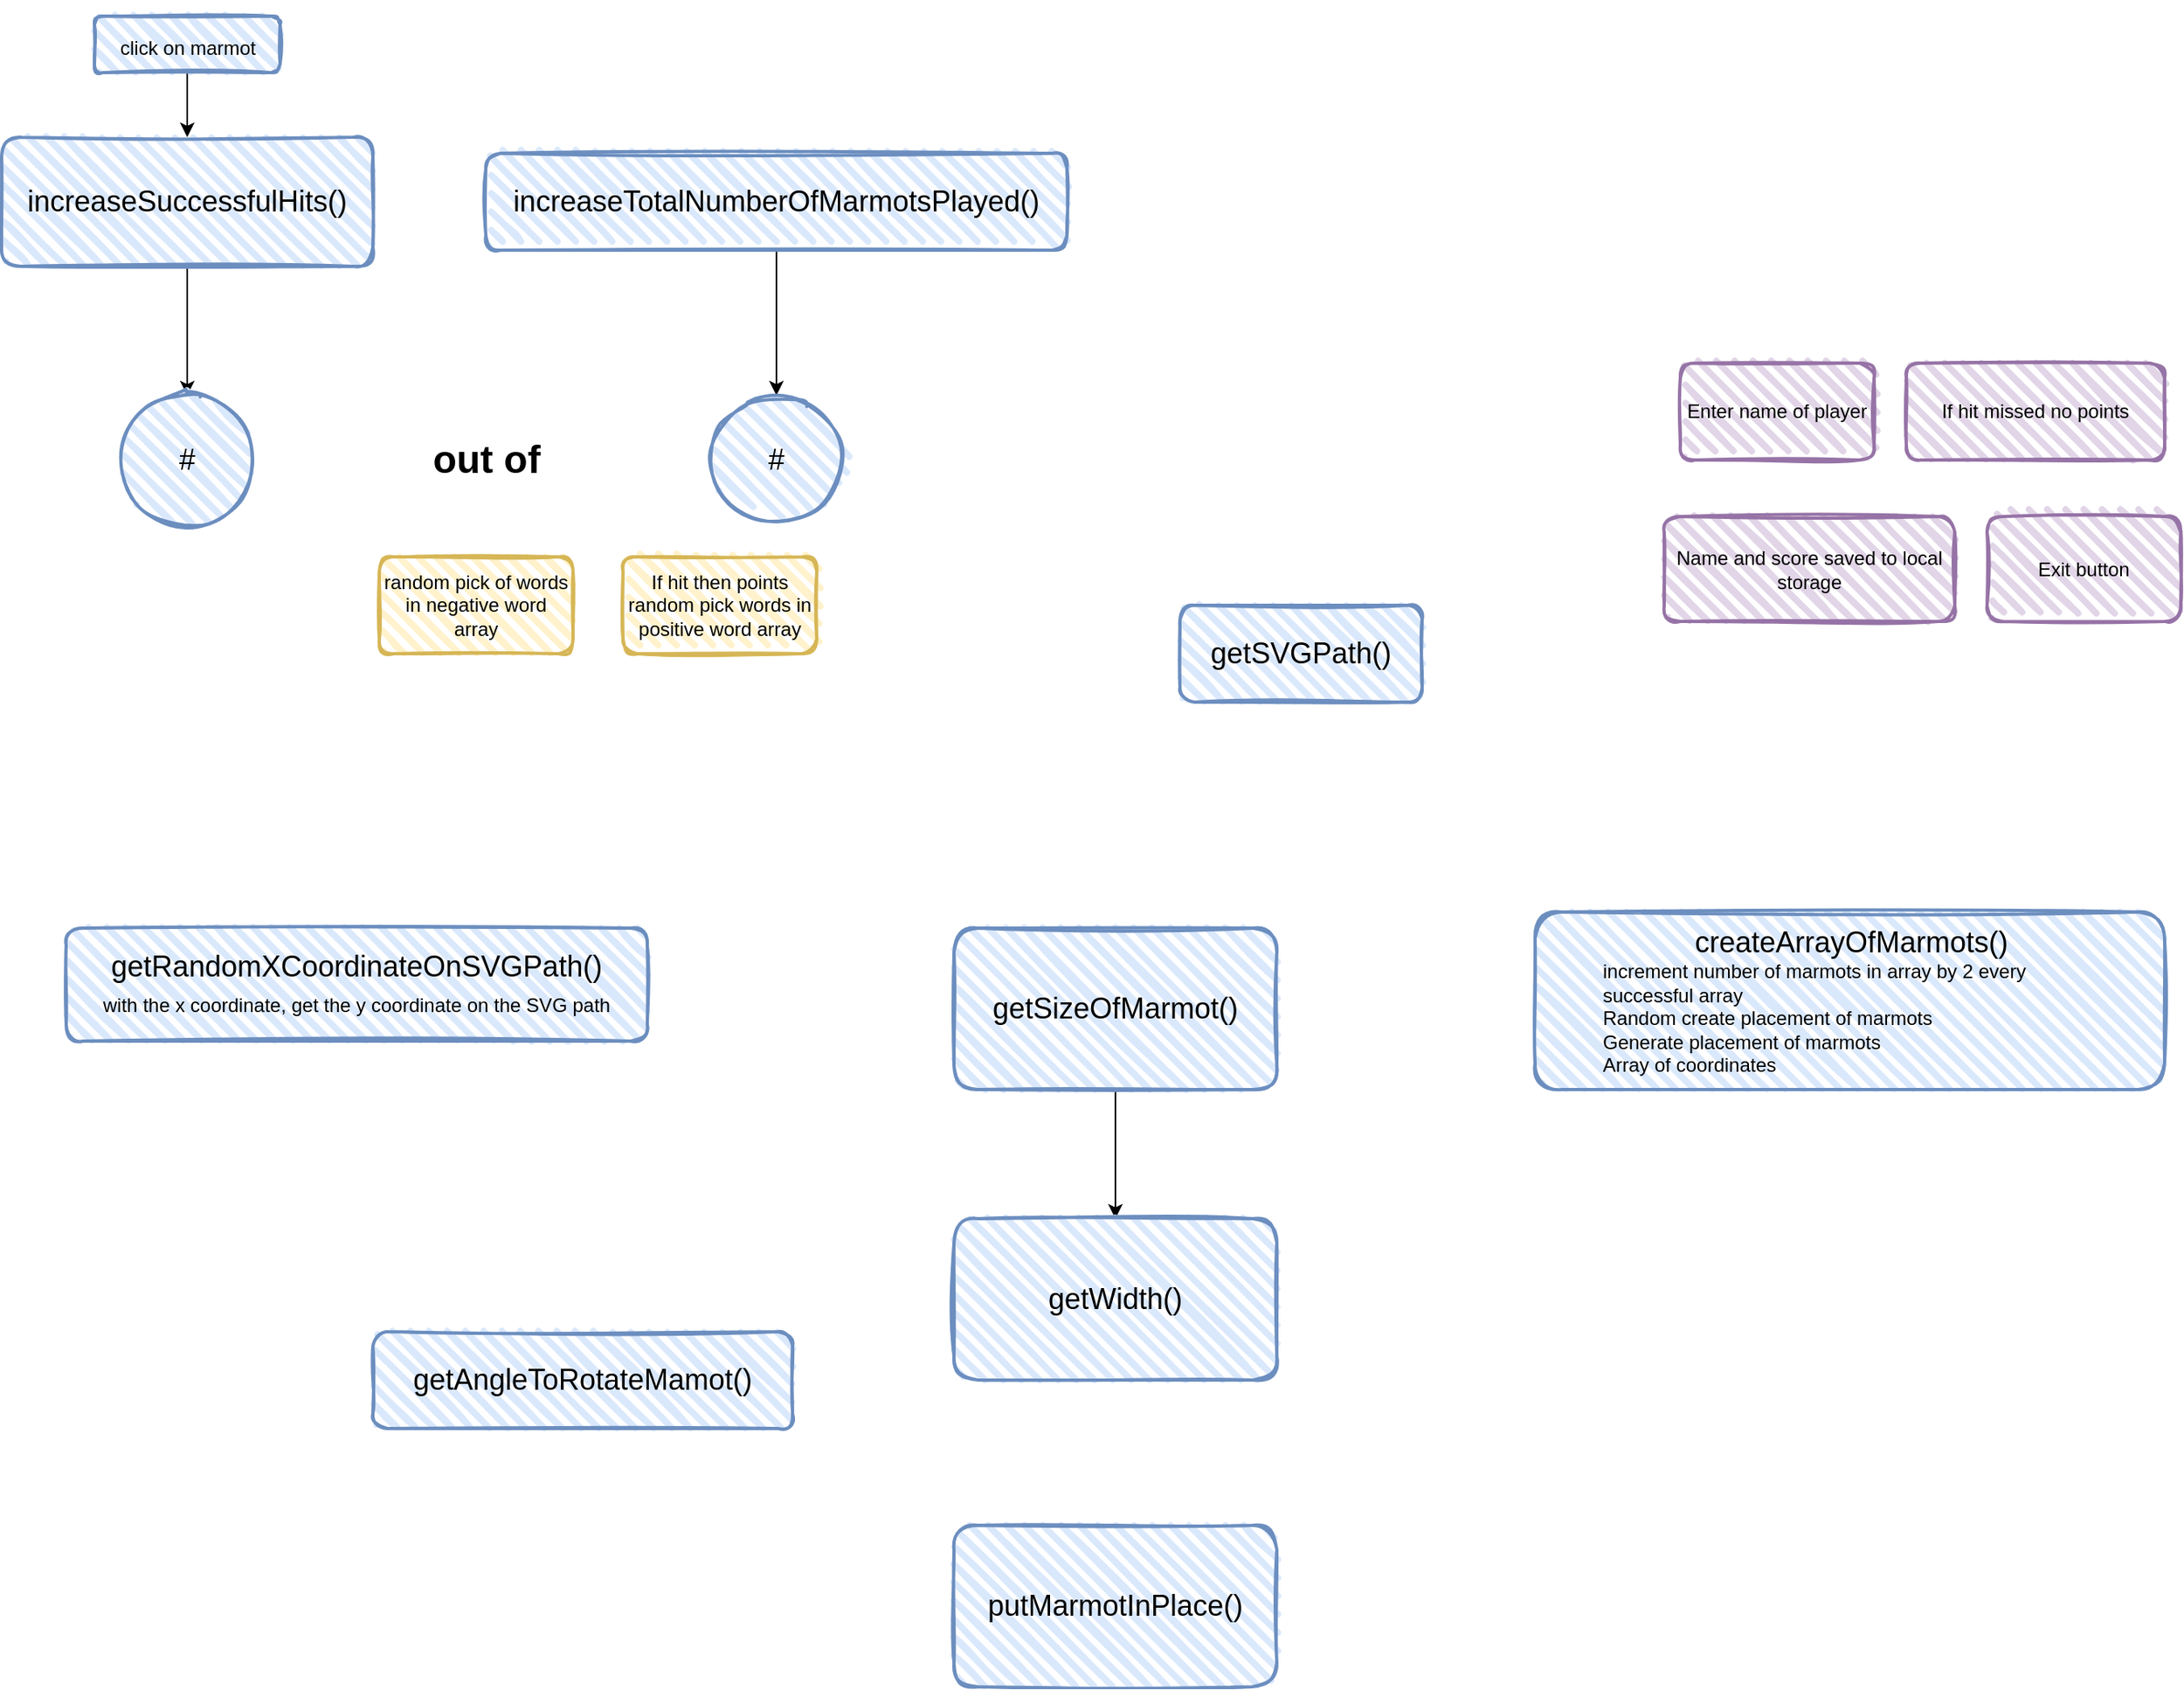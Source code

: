 <mxfile version="20.7.4" type="github">
  <diagram id="C5RBs43oDa-KdzZeNtuy" name="Page-1">
    <mxGraphModel dx="3290" dy="1846" grid="1" gridSize="10" guides="1" tooltips="1" connect="1" arrows="1" fold="1" page="1" pageScale="1" pageWidth="827" pageHeight="1169" math="0" shadow="0">
      <root>
        <mxCell id="WIyWlLk6GJQsqaUBKTNV-0" />
        <mxCell id="WIyWlLk6GJQsqaUBKTNV-1" parent="WIyWlLk6GJQsqaUBKTNV-0" />
        <mxCell id="Hp-Pr5FBMq-Tdysuqud3-11" value="&lt;div align=&quot;left&quot;&gt;&lt;br&gt;&lt;/div&gt;" style="text;html=1;align=left;verticalAlign=middle;resizable=0;points=[];autosize=1;strokeColor=none;fillColor=none;" parent="WIyWlLk6GJQsqaUBKTNV-1" vertex="1">
          <mxGeometry x="1330" y="105" width="20" height="30" as="geometry" />
        </mxCell>
        <mxCell id="Hp-Pr5FBMq-Tdysuqud3-12" value="&lt;div align=&quot;left&quot;&gt;&lt;br&gt;&lt;/div&gt;" style="text;html=1;align=left;verticalAlign=middle;resizable=0;points=[];autosize=1;strokeColor=none;fillColor=none;" parent="WIyWlLk6GJQsqaUBKTNV-1" vertex="1">
          <mxGeometry x="1330" y="85" width="20" height="30" as="geometry" />
        </mxCell>
        <mxCell id="Hp-Pr5FBMq-Tdysuqud3-13" value="&lt;div align=&quot;left&quot;&gt;&lt;br&gt;&lt;/div&gt;" style="text;html=1;align=left;verticalAlign=middle;resizable=0;points=[];autosize=1;strokeColor=none;fillColor=none;" parent="WIyWlLk6GJQsqaUBKTNV-1" vertex="1">
          <mxGeometry x="1330" y="125" width="20" height="30" as="geometry" />
        </mxCell>
        <mxCell id="Hp-Pr5FBMq-Tdysuqud3-14" value="&lt;div align=&quot;left&quot;&gt;&lt;br&gt;&lt;/div&gt;" style="text;html=1;align=left;verticalAlign=middle;resizable=0;points=[];autosize=1;strokeColor=none;fillColor=none;" parent="WIyWlLk6GJQsqaUBKTNV-1" vertex="1">
          <mxGeometry x="1330" y="150" width="20" height="30" as="geometry" />
        </mxCell>
        <mxCell id="7G4FsNkI0GNlZ8F1-dTX-0" value="&lt;font style=&quot;font-size: 18px;&quot;&gt;&lt;font style=&quot;font-size: 18px;&quot;&gt;putMarmotInPlace&lt;/font&gt;()&lt;/font&gt;" style="rounded=1;whiteSpace=wrap;html=1;strokeWidth=2;fillWeight=4;hachureGap=8;hachureAngle=45;fillColor=#dae8fc;sketch=1;strokeColor=#6c8ebf;" vertex="1" parent="WIyWlLk6GJQsqaUBKTNV-1">
          <mxGeometry x="740" y="1030" width="200" height="100" as="geometry" />
        </mxCell>
        <mxCell id="7G4FsNkI0GNlZ8F1-dTX-10" value="" style="edgeStyle=orthogonalEdgeStyle;rounded=0;orthogonalLoop=1;jettySize=auto;html=1;fontSize=18;" edge="1" parent="WIyWlLk6GJQsqaUBKTNV-1" source="7G4FsNkI0GNlZ8F1-dTX-1" target="7G4FsNkI0GNlZ8F1-dTX-9">
          <mxGeometry relative="1" as="geometry" />
        </mxCell>
        <mxCell id="7G4FsNkI0GNlZ8F1-dTX-1" value="&lt;font style=&quot;font-size: 18px;&quot;&gt;getSizeOfMarmot()&lt;/font&gt;" style="rounded=1;whiteSpace=wrap;html=1;strokeWidth=2;fillWeight=4;hachureGap=8;hachureAngle=45;fillColor=#dae8fc;sketch=1;strokeColor=#6c8ebf;" vertex="1" parent="WIyWlLk6GJQsqaUBKTNV-1">
          <mxGeometry x="740" y="660" width="200" height="100" as="geometry" />
        </mxCell>
        <mxCell id="7G4FsNkI0GNlZ8F1-dTX-6" value="&lt;blockquote&gt;&lt;div align=&quot;center&quot;&gt;&lt;font style=&quot;font-size: 18px;&quot;&gt;createArrayOfMarmots()&lt;/font&gt;&lt;/div&gt;&lt;div align=&quot;left&quot;&gt;increment number of marmots in array by 2 every successful array&lt;/div&gt;&lt;div align=&quot;left&quot;&gt;&lt;span style=&quot;background-color: initial;&quot;&gt;Random create placement of marmots&lt;/span&gt;&lt;/div&gt;&lt;div align=&quot;left&quot;&gt;&lt;span style=&quot;background-color: initial;&quot;&gt;Generate placement of marmots&lt;/span&gt;&lt;br&gt;&lt;span style=&quot;background-color: initial;&quot;&gt;Array of coordinates&lt;/span&gt;&lt;/div&gt;&lt;/blockquote&gt;" style="rounded=1;whiteSpace=wrap;html=1;strokeWidth=2;fillWeight=4;hachureGap=8;hachureAngle=45;fillColor=#dae8fc;sketch=1;strokeColor=#6c8ebf;align=left;" vertex="1" parent="WIyWlLk6GJQsqaUBKTNV-1">
          <mxGeometry x="1100" y="650" width="390" height="110" as="geometry" />
        </mxCell>
        <mxCell id="7G4FsNkI0GNlZ8F1-dTX-9" value="&lt;font style=&quot;font-size: 18px;&quot;&gt;getWidth()&lt;/font&gt;" style="rounded=1;whiteSpace=wrap;html=1;strokeWidth=2;fillWeight=4;hachureGap=8;hachureAngle=45;fillColor=#dae8fc;sketch=1;strokeColor=#6c8ebf;" vertex="1" parent="WIyWlLk6GJQsqaUBKTNV-1">
          <mxGeometry x="740" y="840" width="200" height="100" as="geometry" />
        </mxCell>
        <mxCell id="7G4FsNkI0GNlZ8F1-dTX-15" value="" style="edgeStyle=orthogonalEdgeStyle;rounded=0;orthogonalLoop=1;jettySize=auto;html=1;fontSize=18;" edge="1" parent="WIyWlLk6GJQsqaUBKTNV-1" source="7G4FsNkI0GNlZ8F1-dTX-13" target="7G4FsNkI0GNlZ8F1-dTX-14">
          <mxGeometry relative="1" as="geometry" />
        </mxCell>
        <mxCell id="7G4FsNkI0GNlZ8F1-dTX-13" value="increaseSuccessfulHits()" style="rounded=1;whiteSpace=wrap;html=1;strokeWidth=2;fillWeight=4;hachureGap=8;hachureAngle=45;fillColor=#dae8fc;sketch=1;fontSize=18;strokeColor=#6c8ebf;" vertex="1" parent="WIyWlLk6GJQsqaUBKTNV-1">
          <mxGeometry x="150" y="170" width="230" height="80" as="geometry" />
        </mxCell>
        <mxCell id="7G4FsNkI0GNlZ8F1-dTX-14" value="#" style="ellipse;whiteSpace=wrap;html=1;fontSize=18;fillColor=#dae8fc;strokeColor=#6c8ebf;rounded=1;strokeWidth=2;fillWeight=4;hachureGap=8;hachureAngle=45;sketch=1;" vertex="1" parent="WIyWlLk6GJQsqaUBKTNV-1">
          <mxGeometry x="225" y="330" width="80" height="80" as="geometry" />
        </mxCell>
        <mxCell id="7G4FsNkI0GNlZ8F1-dTX-18" value="" style="edgeStyle=orthogonalEdgeStyle;rounded=0;orthogonalLoop=1;jettySize=auto;html=1;fontSize=18;" edge="1" parent="WIyWlLk6GJQsqaUBKTNV-1" source="7G4FsNkI0GNlZ8F1-dTX-16" target="7G4FsNkI0GNlZ8F1-dTX-17">
          <mxGeometry relative="1" as="geometry" />
        </mxCell>
        <mxCell id="7G4FsNkI0GNlZ8F1-dTX-16" value="increaseTotalNumberOfMarmotsPlayed()" style="rounded=1;whiteSpace=wrap;html=1;strokeWidth=2;fillWeight=4;hachureGap=8;hachureAngle=45;fillColor=#dae8fc;sketch=1;fontSize=18;strokeColor=#6c8ebf;" vertex="1" parent="WIyWlLk6GJQsqaUBKTNV-1">
          <mxGeometry x="450" y="180" width="360" height="60" as="geometry" />
        </mxCell>
        <mxCell id="7G4FsNkI0GNlZ8F1-dTX-17" value="#" style="ellipse;whiteSpace=wrap;html=1;fontSize=18;fillColor=#dae8fc;strokeColor=#6c8ebf;rounded=1;strokeWidth=2;fillWeight=4;hachureGap=8;hachureAngle=45;sketch=1;" vertex="1" parent="WIyWlLk6GJQsqaUBKTNV-1">
          <mxGeometry x="590" y="330" width="80" height="80" as="geometry" />
        </mxCell>
        <mxCell id="7G4FsNkI0GNlZ8F1-dTX-19" value="out of " style="text;strokeColor=none;fillColor=none;html=1;fontSize=24;fontStyle=1;verticalAlign=middle;align=center;" vertex="1" parent="WIyWlLk6GJQsqaUBKTNV-1">
          <mxGeometry x="400" y="350" width="100" height="40" as="geometry" />
        </mxCell>
        <mxCell id="7G4FsNkI0GNlZ8F1-dTX-20" value="getSVGPath()" style="rounded=1;whiteSpace=wrap;html=1;strokeWidth=2;fillWeight=4;hachureGap=8;hachureAngle=45;fillColor=#dae8fc;sketch=1;fontSize=18;strokeColor=#6c8ebf;" vertex="1" parent="WIyWlLk6GJQsqaUBKTNV-1">
          <mxGeometry x="880" y="460" width="150" height="60" as="geometry" />
        </mxCell>
        <mxCell id="7G4FsNkI0GNlZ8F1-dTX-21" value="&lt;div&gt;getRandomXCoordinateOnSVGPath()&lt;/div&gt;&lt;font style=&quot;font-size: 12px;&quot;&gt;with the x coordinate, get the y coordinate on the SVG path&lt;/font&gt;" style="rounded=1;whiteSpace=wrap;html=1;strokeWidth=2;fillWeight=4;hachureGap=8;hachureAngle=45;fillColor=#dae8fc;sketch=1;fontSize=18;strokeColor=#6c8ebf;" vertex="1" parent="WIyWlLk6GJQsqaUBKTNV-1">
          <mxGeometry x="190" y="660" width="360" height="70" as="geometry" />
        </mxCell>
        <mxCell id="7G4FsNkI0GNlZ8F1-dTX-22" value="&lt;font style=&quot;font-size: 18px;&quot;&gt;getAngleToRotateMamot()&lt;/font&gt;" style="rounded=1;whiteSpace=wrap;html=1;strokeWidth=2;fillWeight=4;hachureGap=8;hachureAngle=45;fillColor=#dae8fc;sketch=1;fontSize=12;strokeColor=#6c8ebf;" vertex="1" parent="WIyWlLk6GJQsqaUBKTNV-1">
          <mxGeometry x="380" y="910" width="260" height="60" as="geometry" />
        </mxCell>
        <mxCell id="7G4FsNkI0GNlZ8F1-dTX-24" style="edgeStyle=orthogonalEdgeStyle;rounded=0;orthogonalLoop=1;jettySize=auto;html=1;entryX=0.5;entryY=0;entryDx=0;entryDy=0;fontSize=18;" edge="1" parent="WIyWlLk6GJQsqaUBKTNV-1" source="7G4FsNkI0GNlZ8F1-dTX-23" target="7G4FsNkI0GNlZ8F1-dTX-13">
          <mxGeometry relative="1" as="geometry" />
        </mxCell>
        <mxCell id="7G4FsNkI0GNlZ8F1-dTX-23" value="&lt;font style=&quot;font-size: 12px;&quot;&gt;click on marmot&lt;/font&gt;" style="rounded=1;whiteSpace=wrap;html=1;strokeWidth=2;fillWeight=4;hachureGap=8;hachureAngle=45;fillColor=#dae8fc;sketch=1;fontSize=18;strokeColor=#6c8ebf;" vertex="1" parent="WIyWlLk6GJQsqaUBKTNV-1">
          <mxGeometry x="207.5" y="95" width="115" height="35" as="geometry" />
        </mxCell>
        <mxCell id="7G4FsNkI0GNlZ8F1-dTX-25" value="random pick of words in negative word array" style="rounded=1;whiteSpace=wrap;html=1;strokeWidth=2;fillWeight=4;hachureGap=8;hachureAngle=45;fillColor=#fff2cc;sketch=1;fontSize=12;strokeColor=#d6b656;" vertex="1" parent="WIyWlLk6GJQsqaUBKTNV-1">
          <mxGeometry x="384" y="430" width="120" height="60" as="geometry" />
        </mxCell>
        <mxCell id="7G4FsNkI0GNlZ8F1-dTX-26" value="If hit then points&lt;br&gt;random pick words in positive word array" style="rounded=1;whiteSpace=wrap;html=1;strokeWidth=2;fillWeight=4;hachureGap=8;hachureAngle=45;fillColor=#fff2cc;sketch=1;fontSize=12;strokeColor=#d6b656;" vertex="1" parent="WIyWlLk6GJQsqaUBKTNV-1">
          <mxGeometry x="535" y="430" width="120" height="60" as="geometry" />
        </mxCell>
        <mxCell id="7G4FsNkI0GNlZ8F1-dTX-27" value="&lt;div align=&quot;left&quot;&gt;Enter name of player&lt;/div&gt;" style="rounded=1;whiteSpace=wrap;html=1;strokeWidth=2;fillWeight=4;hachureGap=8;hachureAngle=45;fillColor=#e1d5e7;sketch=1;fontSize=12;strokeColor=#9673a6;" vertex="1" parent="WIyWlLk6GJQsqaUBKTNV-1">
          <mxGeometry x="1190" y="310" width="120" height="60" as="geometry" />
        </mxCell>
        <mxCell id="7G4FsNkI0GNlZ8F1-dTX-28" value="&lt;div align=&quot;left&quot;&gt;&lt;div align=&quot;left&quot;&gt;Exit button&lt;br&gt;&lt;/div&gt;&lt;/div&gt;" style="rounded=1;whiteSpace=wrap;html=1;strokeWidth=2;fillWeight=4;hachureGap=8;hachureAngle=45;fillColor=#e1d5e7;sketch=1;fontSize=12;strokeColor=#9673a6;" vertex="1" parent="WIyWlLk6GJQsqaUBKTNV-1">
          <mxGeometry x="1380" y="405" width="120" height="65" as="geometry" />
        </mxCell>
        <mxCell id="7G4FsNkI0GNlZ8F1-dTX-29" value="&lt;div align=&quot;center&quot;&gt;Name and score saved to local storage&lt;/div&gt;" style="rounded=1;whiteSpace=wrap;html=1;strokeWidth=2;fillWeight=4;hachureGap=8;hachureAngle=45;fillColor=#e1d5e7;sketch=1;fontSize=12;strokeColor=#9673a6;align=center;" vertex="1" parent="WIyWlLk6GJQsqaUBKTNV-1">
          <mxGeometry x="1180" y="405" width="180" height="65" as="geometry" />
        </mxCell>
        <mxCell id="7G4FsNkI0GNlZ8F1-dTX-30" value="If hit missed no points" style="rounded=1;whiteSpace=wrap;html=1;strokeWidth=2;fillWeight=4;hachureGap=8;hachureAngle=45;fillColor=#e1d5e7;sketch=1;fontSize=12;strokeColor=#9673a6;" vertex="1" parent="WIyWlLk6GJQsqaUBKTNV-1">
          <mxGeometry x="1330" y="310" width="160" height="60" as="geometry" />
        </mxCell>
      </root>
    </mxGraphModel>
  </diagram>
</mxfile>
